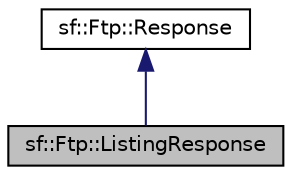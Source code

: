 digraph "sf::Ftp::ListingResponse"
{
  edge [fontname="Helvetica",fontsize="10",labelfontname="Helvetica",labelfontsize="10"];
  node [fontname="Helvetica",fontsize="10",shape=record];
  Node2 [label="sf::Ftp::ListingResponse",height=0.2,width=0.4,color="black", fillcolor="grey75", style="filled", fontcolor="black"];
  Node3 -> Node2 [dir="back",color="midnightblue",fontsize="10",style="solid"];
  Node3 [label="sf::Ftp::Response",height=0.2,width=0.4,color="black", fillcolor="white", style="filled",URL="$classsf_1_1_ftp_1_1_response.html",tooltip="Define a FTP response. "];
}
